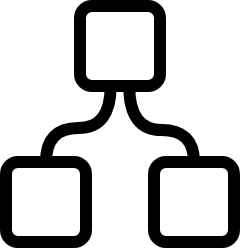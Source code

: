 <mxfile version="13.9.9" type="device"><diagram id="YoOugWDC1_gDZxMqOTpm" name="Page-1"><mxGraphModel dx="3555" dy="2055" grid="0" gridSize="10" guides="1" tooltips="1" connect="1" arrows="1" fold="1" page="1" pageScale="1" pageWidth="850" pageHeight="1100" math="0" shadow="0"><root><mxCell id="0"/><mxCell id="1" parent="0"/><mxCell id="qcFZ0torae--NjoeqZ1z-70" style="edgeStyle=orthogonalEdgeStyle;curved=1;rounded=1;sketch=0;orthogonalLoop=1;jettySize=auto;html=1;exitX=0.616;exitY=1.004;exitDx=0;exitDy=0;entryX=0.5;entryY=0;entryDx=0;entryDy=0;shadow=0;startArrow=none;startFill=0;endArrow=none;endFill=0;targetPerimeterSpacing=0;strokeWidth=6;exitPerimeter=0;" edge="1" parent="1" source="qcFZ0torae--NjoeqZ1z-1" target="qcFZ0torae--NjoeqZ1z-3"><mxGeometry relative="1" as="geometry"><Array as="points"><mxPoint x="303" y="234"/><mxPoint x="335" y="234"/></Array></mxGeometry></mxCell><mxCell id="qcFZ0torae--NjoeqZ1z-71" style="edgeStyle=orthogonalEdgeStyle;curved=1;rounded=1;sketch=0;orthogonalLoop=1;jettySize=auto;html=1;exitX=0.383;exitY=1.003;exitDx=0;exitDy=0;entryX=0.5;entryY=0;entryDx=0;entryDy=0;shadow=0;startArrow=none;startFill=0;endArrow=none;endFill=0;targetPerimeterSpacing=0;strokeWidth=6;exitPerimeter=0;" edge="1" parent="1" source="qcFZ0torae--NjoeqZ1z-1" target="qcFZ0torae--NjoeqZ1z-2"><mxGeometry relative="1" as="geometry"><Array as="points"><mxPoint x="293" y="233"/><mxPoint x="261" y="233"/></Array></mxGeometry></mxCell><mxCell id="qcFZ0torae--NjoeqZ1z-1" value="" style="rounded=1;whiteSpace=wrap;html=1;fillColor=none;strokeWidth=6;" vertex="1" parent="1"><mxGeometry x="278" y="172" width="40" height="40" as="geometry"/></mxCell><mxCell id="qcFZ0torae--NjoeqZ1z-2" value="" style="rounded=1;whiteSpace=wrap;html=1;fillColor=none;strokeWidth=6;" vertex="1" parent="1"><mxGeometry x="241" y="250" width="40" height="40" as="geometry"/></mxCell><mxCell id="qcFZ0torae--NjoeqZ1z-3" value="" style="rounded=1;whiteSpace=wrap;html=1;fillColor=none;strokeWidth=6;" vertex="1" parent="1"><mxGeometry x="315" y="250" width="40" height="40" as="geometry"/></mxCell></root></mxGraphModel></diagram></mxfile>